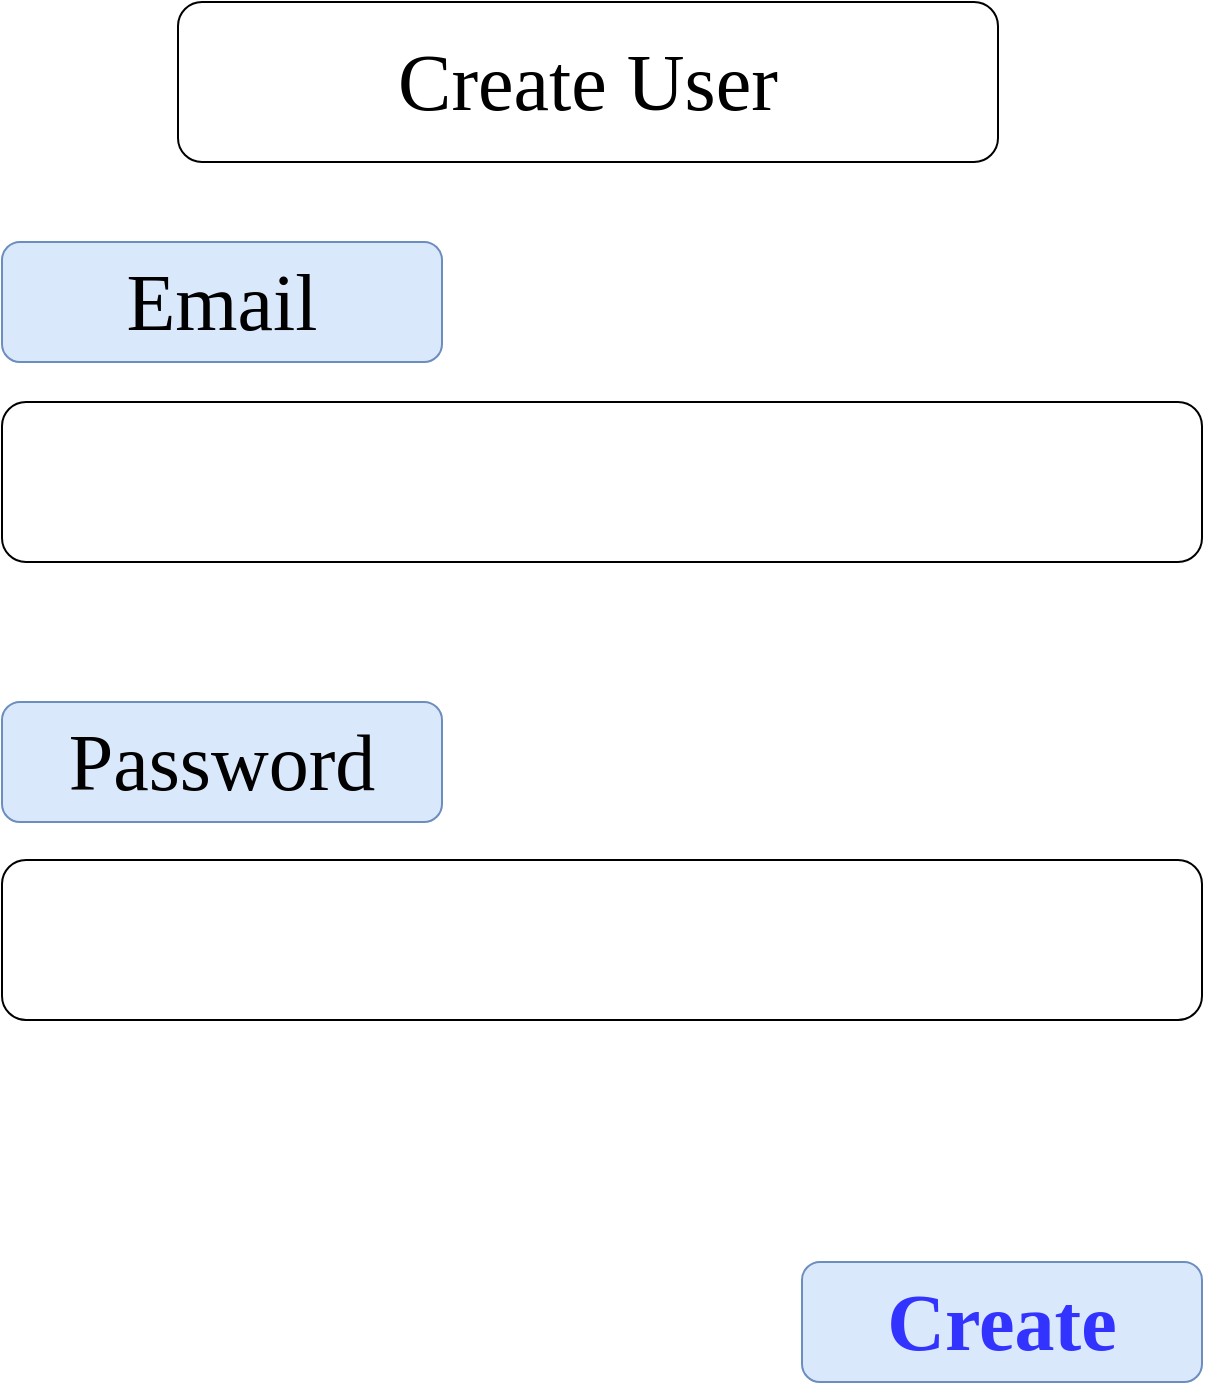 <mxfile version="12.7.9" pages="7"><diagram name="Create User" id="DhKm4FeZHnJltCwAlgJ4"><mxGraphModel dx="1038" dy="548" grid="1" gridSize="10" guides="1" tooltips="1" connect="1" arrows="1" fold="1" page="1" pageScale="1" pageWidth="827" pageHeight="1169" math="0" shadow="0"><root><mxCell id="63H4kp1CY63IGPNSQlDx-0"/><mxCell id="63H4kp1CY63IGPNSQlDx-1" parent="63H4kp1CY63IGPNSQlDx-0"/><mxCell id="63H4kp1CY63IGPNSQlDx-2" value="" style="rounded=1;whiteSpace=wrap;html=1;" vertex="1" parent="63H4kp1CY63IGPNSQlDx-1"><mxGeometry x="120" y="250" width="600" height="80" as="geometry"/></mxCell><mxCell id="63H4kp1CY63IGPNSQlDx-4" value="Password" style="rounded=1;whiteSpace=wrap;html=1;labelBackgroundColor=none;fontFamily=Comic Sans MS;fontSize=40;fillColor=#dae8fc;strokeColor=#6c8ebf;" vertex="1" parent="63H4kp1CY63IGPNSQlDx-1"><mxGeometry x="120" y="400" width="220" height="60" as="geometry"/></mxCell><mxCell id="63H4kp1CY63IGPNSQlDx-5" value="Email" style="rounded=1;whiteSpace=wrap;html=1;labelBackgroundColor=none;fontFamily=Comic Sans MS;fontSize=40;fillColor=#dae8fc;strokeColor=#6c8ebf;" vertex="1" parent="63H4kp1CY63IGPNSQlDx-1"><mxGeometry x="120" y="170" width="220" height="60" as="geometry"/></mxCell><mxCell id="63H4kp1CY63IGPNSQlDx-6" value="" style="rounded=1;html=1;fontStyle=0;spacingTop=0;verticalAlign=middle;" vertex="1" parent="63H4kp1CY63IGPNSQlDx-1"><mxGeometry x="120" y="479" width="600" height="80" as="geometry"/></mxCell><mxCell id="63H4kp1CY63IGPNSQlDx-7" value="Create User" style="rounded=1;whiteSpace=wrap;html=1;labelBackgroundColor=none;fontFamily=Comic Sans MS;fontSize=40;fontColor=#000000;" vertex="1" parent="63H4kp1CY63IGPNSQlDx-1"><mxGeometry x="208" y="50" width="410" height="80" as="geometry"/></mxCell><UserObject label="Create" link="data:page/id,iF8XYhhVuyt2sUa8Re-l" id="63H4kp1CY63IGPNSQlDx-8"><mxCell style="rounded=1;whiteSpace=wrap;fontFamily=Comic Sans MS;fontStyle=1;labelBackgroundColor=none;labelBorderColor=none;fontSize=40;fillColor=#dae8fc;strokeColor=#6c8ebf;fontColor=#3333FF;" vertex="1" parent="63H4kp1CY63IGPNSQlDx-1"><mxGeometry x="520" y="680" width="200" height="60" as="geometry"/></mxCell></UserObject></root></mxGraphModel></diagram><diagram id="iF8XYhhVuyt2sUa8Re-l" name="Login"><mxGraphModel dx="1038" dy="548" grid="1" gridSize="10" guides="1" tooltips="1" connect="1" arrows="1" fold="1" page="1" pageScale="1" pageWidth="827" pageHeight="1169" math="0" shadow="0"><root><mxCell id="0"/><mxCell id="1" parent="0"/><mxCell id="Qwh831EYQ3QYxAiygFoc-3" value="" style="rounded=1;whiteSpace=wrap;html=1;" parent="1" vertex="1"><mxGeometry x="120" y="250" width="600" height="80" as="geometry"/></mxCell><UserObject label="Login" link="data:page/id,Sd2NkQiY5RAnv91Zeken" id="Qwh831EYQ3QYxAiygFoc-5"><mxCell style="rounded=1;whiteSpace=wrap;fontFamily=Comic Sans MS;fontStyle=1;labelBackgroundColor=none;labelBorderColor=none;fontSize=40;fillColor=#dae8fc;strokeColor=#6c8ebf;fontColor=#3333FF;" parent="1" vertex="1"><mxGeometry x="520" y="680" width="200" height="60" as="geometry"/></mxCell></UserObject><mxCell id="Qwh831EYQ3QYxAiygFoc-6" value="Password" style="rounded=1;whiteSpace=wrap;html=1;labelBackgroundColor=none;fontFamily=Comic Sans MS;fontSize=40;fillColor=#dae8fc;strokeColor=#6c8ebf;" parent="1" vertex="1"><mxGeometry x="120" y="400" width="220" height="60" as="geometry"/></mxCell><mxCell id="Qwh831EYQ3QYxAiygFoc-7" value="Email" style="rounded=1;whiteSpace=wrap;html=1;labelBackgroundColor=none;fontFamily=Comic Sans MS;fontSize=40;fillColor=#dae8fc;strokeColor=#6c8ebf;" parent="1" vertex="1"><mxGeometry x="120" y="170" width="220" height="60" as="geometry"/></mxCell><mxCell id="Qwh831EYQ3QYxAiygFoc-4" value="" style="rounded=1;html=1;fontStyle=0;spacingTop=0;verticalAlign=middle;" parent="1" vertex="1"><mxGeometry x="120" y="479" width="600" height="80" as="geometry"/></mxCell><mxCell id="nJIDsauLssgDXjtTtxqk-1" value="Login" style="rounded=1;whiteSpace=wrap;html=1;labelBackgroundColor=none;fontFamily=Comic Sans MS;fontSize=40;fontColor=#000000;" parent="1" vertex="1"><mxGeometry x="208" y="50" width="410" height="80" as="geometry"/></mxCell><UserObject label="Create User" link="data:page/id,DhKm4FeZHnJltCwAlgJ4" id="_-gljl5VLf7-oKUavNHj-1"><mxCell style="rounded=1;whiteSpace=wrap;fontFamily=Comic Sans MS;fontStyle=1;labelBackgroundColor=none;labelBorderColor=none;fontSize=40;fillColor=#dae8fc;strokeColor=#6c8ebf;fontColor=#3333FF;" vertex="1" parent="1"><mxGeometry x="120" y="680" width="260" height="60" as="geometry"/></mxCell></UserObject></root></mxGraphModel></diagram><diagram name="Top" id="Sd2NkQiY5RAnv91Zeken"><mxGraphModel dx="1038" dy="548" grid="1" gridSize="10" guides="1" tooltips="1" connect="1" arrows="1" fold="1" page="1" pageScale="1" pageWidth="827" pageHeight="1169" math="0" shadow="0"><root><mxCell id="EBiq9MlZRx1Q6n752ye0-0"/><mxCell id="EBiq9MlZRx1Q6n752ye0-1" parent="EBiq9MlZRx1Q6n752ye0-0"/><UserObject label="List" link="data:page/id,tffJlWFSkHdRnNnR65R_" id="EBiq9MlZRx1Q6n752ye0-4"><mxCell style="rounded=1;whiteSpace=wrap;html=1;labelBackgroundColor=none;fontFamily=Comic Sans MS;fontSize=40;fillColor=#fff2cc;strokeColor=#d6b656;" vertex="1" parent="EBiq9MlZRx1Q6n752ye0-1"><mxGeometry x="200" y="800" width="440" height="90" as="geometry"/></mxCell></UserObject><UserObject label="Start" link="data:page/id,B2PMs0Gc2F-tyOvXso8u" id="EBiq9MlZRx1Q6n752ye0-5"><mxCell style="rounded=1;whiteSpace=wrap;html=1;labelBackgroundColor=none;fontFamily=Comic Sans MS;fontSize=40;fillColor=#fff2cc;strokeColor=#d6b656;" vertex="1" parent="EBiq9MlZRx1Q6n752ye0-1"><mxGeometry x="200" y="650" width="440" height="90" as="geometry"/></mxCell></UserObject><mxCell id="EBiq9MlZRx1Q6n752ye0-7" value="&lt;font&gt;&lt;font style=&quot;font-size: 100px&quot;&gt;Why?&lt;br&gt;&lt;/font&gt;&lt;br&gt;&lt;span style=&quot;font-size: 50px&quot;&gt;～人生を豊かにする自己分析～&lt;br&gt;&lt;/span&gt;&lt;br&gt;&lt;/font&gt;" style="rounded=1;whiteSpace=wrap;html=1;labelBackgroundColor=none;fontFamily=Comic Sans MS;fontSize=40;fillColor=#f5f5f5;strokeColor=#666666;fontColor=#333333;" vertex="1" parent="EBiq9MlZRx1Q6n752ye0-1"><mxGeometry x="53" y="100" width="720" height="400" as="geometry"/></mxCell><UserObject label="Log Out" link="data:page/id,iF8XYhhVuyt2sUa8Re-l" id="IGx459iKLUm4zBGHj80a-0"><mxCell style="rounded=1;whiteSpace=wrap;html=1;labelBackgroundColor=none;fontFamily=Comic Sans MS;fontSize=30;fillColor=#a20025;strokeColor=#6F0000;fontColor=#ffffff;" vertex="1" parent="EBiq9MlZRx1Q6n752ye0-1"><mxGeometry x="40" y="1070" width="191" height="60" as="geometry"/></mxCell></UserObject></root></mxGraphModel></diagram><diagram name="Start" id="B2PMs0Gc2F-tyOvXso8u"><mxGraphModel dx="1038" dy="548" grid="1" gridSize="10" guides="1" tooltips="1" connect="1" arrows="1" fold="1" page="1" pageScale="1" pageWidth="827" pageHeight="1169" math="0" shadow="0"><root><mxCell id="rkG91f7nroazuwV0VaTw-0"/><mxCell id="rkG91f7nroazuwV0VaTw-1" parent="rkG91f7nroazuwV0VaTw-0"/><UserObject label="Next" link="data:page/id,RsdhevAGrBfvHkR4aBNJ" id="rkG91f7nroazuwV0VaTw-2"><mxCell style="rounded=1;whiteSpace=wrap;html=1;labelBackgroundColor=none;fontFamily=Comic Sans MS;fontSize=40;fillColor=#fff2cc;strokeColor=#d6b656;" vertex="1" parent="rkG91f7nroazuwV0VaTw-1"><mxGeometry x="260" y="820" width="320" height="90" as="geometry"/></mxCell></UserObject><mxCell id="rkG91f7nroazuwV0VaTw-3" value="A" style="rounded=1;whiteSpace=wrap;html=1;labelBackgroundColor=none;fontFamily=Comic Sans MS;fontSize=40;" vertex="1" parent="rkG91f7nroazuwV0VaTw-1"><mxGeometry x="80" y="180" width="680" height="90" as="geometry"/></mxCell><mxCell id="MpsRdmahLLCTL4Skt5-0-0" value="Why?" style="text;html=1;strokeColor=none;fillColor=none;align=center;verticalAlign=middle;whiteSpace=wrap;rounded=0;labelBackgroundColor=none;fontFamily=Comic Sans MS;fontSize=40;fontColor=#000000;" vertex="1" parent="rkG91f7nroazuwV0VaTw-1"><mxGeometry x="40" y="100" width="110" height="50" as="geometry"/></mxCell><mxCell id="MpsRdmahLLCTL4Skt5-0-2" value="なのか？" style="text;html=1;strokeColor=none;fillColor=none;align=center;verticalAlign=middle;whiteSpace=wrap;rounded=0;labelBackgroundColor=none;fontFamily=Comic Sans MS;fontSize=40;fontColor=#000000;" vertex="1" parent="rkG91f7nroazuwV0VaTw-1"><mxGeometry x="610" y="290" width="200" height="50" as="geometry"/></mxCell><mxCell id="MpsRdmahLLCTL4Skt5-0-3" value="" style="shape=flexArrow;endArrow=classic;html=1;fontFamily=Comic Sans MS;fontSize=40;fontColor=#000000;fillColor=#0050ef;strokeColor=#001DBC;endWidth=88;endSize=18.33;" edge="1" parent="rkG91f7nroazuwV0VaTw-1"><mxGeometry width="50" height="50" relative="1" as="geometry"><mxPoint x="413" y="360" as="sourcePoint"/><mxPoint x="413" y="500" as="targetPoint"/></mxGeometry></mxCell><mxCell id="MpsRdmahLLCTL4Skt5-0-4" value="B" style="rounded=1;whiteSpace=wrap;html=1;labelBackgroundColor=none;fontFamily=Comic Sans MS;fontSize=40;" vertex="1" parent="rkG91f7nroazuwV0VaTw-1"><mxGeometry x="80" y="590" width="680" height="90" as="geometry"/></mxCell><mxCell id="MpsRdmahLLCTL4Skt5-0-5" value="だから" style="text;html=1;strokeColor=none;fillColor=none;align=center;verticalAlign=middle;whiteSpace=wrap;rounded=0;labelBackgroundColor=none;fontFamily=Comic Sans MS;fontSize=40;fontColor=#000000;" vertex="1" parent="rkG91f7nroazuwV0VaTw-1"><mxGeometry x="610" y="700" width="200" height="50" as="geometry"/></mxCell><mxCell id="MpsRdmahLLCTL4Skt5-0-6" value="Finish!" style="rounded=1;whiteSpace=wrap;html=1;labelBackgroundColor=none;fontFamily=Comic Sans MS;fontSize=40;fillColor=#f8cecc;strokeColor=#b85450;" vertex="1" parent="rkG91f7nroazuwV0VaTw-1"><mxGeometry x="550" y="1000" width="250" height="80" as="geometry"/></mxCell><UserObject label="TOPへ戻る" link="data:page/id,Sd2NkQiY5RAnv91Zeken" id="n91CH0sPlc-VqLgS5ppf-0"><mxCell style="rounded=1;whiteSpace=wrap;html=1;labelBackgroundColor=none;fontFamily=Comic Sans MS;fontSize=30;fillColor=#fff2cc;strokeColor=#d6b656;" vertex="1" parent="rkG91f7nroazuwV0VaTw-1"><mxGeometry x="40" y="1060" width="191" height="60" as="geometry"/></mxCell></UserObject></root></mxGraphModel></diagram><diagram name="Start2" id="RsdhevAGrBfvHkR4aBNJ"><mxGraphModel dx="1038" dy="548" grid="1" gridSize="10" guides="1" tooltips="1" connect="1" arrows="1" fold="1" page="1" pageScale="1" pageWidth="827" pageHeight="1169" math="0" shadow="0"><root><mxCell id="i2uMxT_aoVC36zXdum_N-0"/><mxCell id="i2uMxT_aoVC36zXdum_N-1" parent="i2uMxT_aoVC36zXdum_N-0"/><mxCell id="i2uMxT_aoVC36zXdum_N-2" value="Next" style="rounded=1;whiteSpace=wrap;html=1;labelBackgroundColor=none;fontFamily=Comic Sans MS;fontSize=40;fillColor=#fff2cc;strokeColor=#d6b656;" vertex="1" parent="i2uMxT_aoVC36zXdum_N-1"><mxGeometry x="260" y="820" width="320" height="90" as="geometry"/></mxCell><mxCell id="i2uMxT_aoVC36zXdum_N-3" value="B" style="rounded=1;whiteSpace=wrap;html=1;labelBackgroundColor=none;fontFamily=Comic Sans MS;fontSize=40;" vertex="1" parent="i2uMxT_aoVC36zXdum_N-1"><mxGeometry x="80" y="180" width="680" height="90" as="geometry"/></mxCell><mxCell id="i2uMxT_aoVC36zXdum_N-4" value="Why?" style="text;html=1;strokeColor=none;fillColor=none;align=center;verticalAlign=middle;whiteSpace=wrap;rounded=0;labelBackgroundColor=none;fontFamily=Comic Sans MS;fontSize=40;fontColor=#000000;" vertex="1" parent="i2uMxT_aoVC36zXdum_N-1"><mxGeometry x="40" y="100" width="110" height="50" as="geometry"/></mxCell><mxCell id="i2uMxT_aoVC36zXdum_N-5" value="なのか？" style="text;html=1;strokeColor=none;fillColor=none;align=center;verticalAlign=middle;whiteSpace=wrap;rounded=0;labelBackgroundColor=none;fontFamily=Comic Sans MS;fontSize=40;fontColor=#000000;" vertex="1" parent="i2uMxT_aoVC36zXdum_N-1"><mxGeometry x="610" y="290" width="200" height="50" as="geometry"/></mxCell><mxCell id="i2uMxT_aoVC36zXdum_N-6" value="" style="shape=flexArrow;endArrow=classic;html=1;fontFamily=Comic Sans MS;fontSize=40;fontColor=#000000;fillColor=#0050ef;strokeColor=#001DBC;endWidth=88;endSize=18.33;" edge="1" parent="i2uMxT_aoVC36zXdum_N-1"><mxGeometry width="50" height="50" relative="1" as="geometry"><mxPoint x="413" y="360" as="sourcePoint"/><mxPoint x="413" y="500" as="targetPoint"/></mxGeometry></mxCell><mxCell id="i2uMxT_aoVC36zXdum_N-7" value="C" style="rounded=1;whiteSpace=wrap;html=1;labelBackgroundColor=none;fontFamily=Comic Sans MS;fontSize=40;" vertex="1" parent="i2uMxT_aoVC36zXdum_N-1"><mxGeometry x="80" y="590" width="680" height="90" as="geometry"/></mxCell><mxCell id="i2uMxT_aoVC36zXdum_N-8" value="だから" style="text;html=1;strokeColor=none;fillColor=none;align=center;verticalAlign=middle;whiteSpace=wrap;rounded=0;labelBackgroundColor=none;fontFamily=Comic Sans MS;fontSize=40;fontColor=#000000;" vertex="1" parent="i2uMxT_aoVC36zXdum_N-1"><mxGeometry x="610" y="700" width="200" height="50" as="geometry"/></mxCell><UserObject label="Finish!" link="data:page/id,GyFS51Ifaa4OXzf3nVKf" id="i2uMxT_aoVC36zXdum_N-9"><mxCell style="rounded=1;whiteSpace=wrap;html=1;labelBackgroundColor=none;fontFamily=Comic Sans MS;fontSize=40;fillColor=#f8cecc;strokeColor=#b85450;" vertex="1" parent="i2uMxT_aoVC36zXdum_N-1"><mxGeometry x="550" y="1000" width="250" height="80" as="geometry"/></mxCell></UserObject><UserObject label="TOPへ戻る" link="data:page/id,Sd2NkQiY5RAnv91Zeken" id="frTofGjqAcMzfILJA7hE-1"><mxCell style="rounded=1;whiteSpace=wrap;html=1;labelBackgroundColor=none;fontFamily=Comic Sans MS;fontSize=30;fillColor=#fff2cc;strokeColor=#d6b656;" vertex="1" parent="i2uMxT_aoVC36zXdum_N-1"><mxGeometry x="40" y="1060" width="191" height="60" as="geometry"/></mxCell></UserObject></root></mxGraphModel></diagram><diagram name="Result" id="GyFS51Ifaa4OXzf3nVKf"><mxGraphModel dx="1038" dy="548" grid="1" gridSize="10" guides="1" tooltips="1" connect="1" arrows="1" fold="1" page="1" pageScale="1" pageWidth="827" pageHeight="1169" math="0" shadow="0"><root><mxCell id="3XEURrJ-ahuSrjZPwqZh-0"/><mxCell id="3XEURrJ-ahuSrjZPwqZh-1" parent="3XEURrJ-ahuSrjZPwqZh-0"/><mxCell id="3XEURrJ-ahuSrjZPwqZh-3" value="A" style="rounded=1;whiteSpace=wrap;html=1;labelBackgroundColor=none;fontFamily=Comic Sans MS;fontSize=40;" vertex="1" parent="3XEURrJ-ahuSrjZPwqZh-1"><mxGeometry x="80" y="240" width="680" height="90" as="geometry"/></mxCell><mxCell id="3XEURrJ-ahuSrjZPwqZh-7" value="C" style="rounded=1;whiteSpace=wrap;html=1;labelBackgroundColor=none;fontFamily=Comic Sans MS;fontSize=40;" vertex="1" parent="3XEURrJ-ahuSrjZPwqZh-1"><mxGeometry x="80" y="600" width="680" height="90" as="geometry"/></mxCell><UserObject label="TOPへ戻る" link="data:page/id,Sd2NkQiY5RAnv91Zeken" id="3XEURrJ-ahuSrjZPwqZh-10"><mxCell style="rounded=1;whiteSpace=wrap;html=1;labelBackgroundColor=none;fontFamily=Comic Sans MS;fontSize=30;fillColor=#fff2cc;strokeColor=#d6b656;" vertex="1" parent="3XEURrJ-ahuSrjZPwqZh-1"><mxGeometry x="40" y="1060" width="191" height="60" as="geometry"/></mxCell></UserObject><mxCell id="PgPfglA7pIeBUq9cMNlM-0" value="Result！" style="rounded=1;whiteSpace=wrap;html=1;labelBackgroundColor=none;fontFamily=Comic Sans MS;fontSize=40;fillColor=#f8cecc;strokeColor=#b85450;" vertex="1" parent="3XEURrJ-ahuSrjZPwqZh-1"><mxGeometry x="80" y="40" width="680" height="90" as="geometry"/></mxCell><mxCell id="sX5wSd9FZ9aD2oRbEUmR-0" value="" style="line;strokeWidth=4;html=1;perimeter=backbonePerimeter;points=[];outlineConnect=0;labelBackgroundColor=none;fillColor=#FFFF66;fontFamily=Comic Sans MS;fontSize=30;fontColor=#000000;" vertex="1" parent="3XEURrJ-ahuSrjZPwqZh-1"><mxGeometry x="8" y="140" width="810" height="10" as="geometry"/></mxCell><UserObject label="List" link="data:page/id,tffJlWFSkHdRnNnR65R_" id="xzZpTW6v0o2-UqCJxP4A-0"><mxCell style="rounded=1;whiteSpace=wrap;html=1;labelBackgroundColor=none;fontFamily=Comic Sans MS;fontSize=30;fillColor=#f8cecc;strokeColor=#b85450;" vertex="1" parent="3XEURrJ-ahuSrjZPwqZh-1"><mxGeometry x="590" y="1060" width="191" height="60" as="geometry"/></mxCell></UserObject><UserObject label="やり直す" link="data:page/id,B2PMs0Gc2F-tyOvXso8u" id="xzZpTW6v0o2-UqCJxP4A-1"><mxCell style="rounded=1;whiteSpace=wrap;html=1;labelBackgroundColor=none;fontFamily=Comic Sans MS;fontSize=30;fillColor=#a20025;strokeColor=#6F0000;fontColor=#ffffff;" vertex="1" parent="3XEURrJ-ahuSrjZPwqZh-1"><mxGeometry x="317.5" y="1060" width="191" height="60" as="geometry"/></mxCell></UserObject><mxCell id="xzZpTW6v0o2-UqCJxP4A-3" value="" style="line;strokeWidth=4;html=1;perimeter=backbonePerimeter;points=[];outlineConnect=0;labelBackgroundColor=none;fillColor=#FFFF66;fontFamily=Comic Sans MS;fontSize=30;fontColor=#000000;" vertex="1" parent="3XEURrJ-ahuSrjZPwqZh-1"><mxGeometry x="8" y="1010" width="810" height="10" as="geometry"/></mxCell><mxCell id="xzZpTW6v0o2-UqCJxP4A-5" value="" style="shape=flexArrow;endArrow=classic;html=1;fontFamily=Comic Sans MS;fontSize=40;fontColor=#000000;fillColor=#000000;strokeColor=#001DBC;endWidth=11;endSize=12.87;width=7;" edge="1" parent="3XEURrJ-ahuSrjZPwqZh-1"><mxGeometry width="50" height="50" relative="1" as="geometry"><mxPoint x="419.5" y="340" as="sourcePoint"/><mxPoint x="419.5" y="410" as="targetPoint"/></mxGeometry></mxCell><mxCell id="xzZpTW6v0o2-UqCJxP4A-6" value="B" style="rounded=1;whiteSpace=wrap;html=1;labelBackgroundColor=none;fontFamily=Comic Sans MS;fontSize=40;" vertex="1" parent="3XEURrJ-ahuSrjZPwqZh-1"><mxGeometry x="80" y="420" width="680" height="90" as="geometry"/></mxCell><mxCell id="bW3Bs7hSSxHEF4EReLnr-0" value="" style="shape=flexArrow;endArrow=classic;html=1;fontFamily=Comic Sans MS;fontSize=40;fontColor=#000000;fillColor=#000000;strokeColor=#001DBC;endWidth=11;endSize=12.87;width=7;" edge="1" parent="3XEURrJ-ahuSrjZPwqZh-1"><mxGeometry width="50" height="50" relative="1" as="geometry"><mxPoint x="419.5" y="520" as="sourcePoint"/><mxPoint x="419.5" y="590" as="targetPoint"/></mxGeometry></mxCell><mxCell id="7vvwhKnR14ZBu-xagXW4-0" value="Why?" style="text;html=1;strokeColor=none;fillColor=none;align=center;verticalAlign=middle;whiteSpace=wrap;rounded=0;labelBackgroundColor=none;fontFamily=Comic Sans MS;fontSize=40;fontColor=#000000;" vertex="1" parent="3XEURrJ-ahuSrjZPwqZh-1"><mxGeometry x="40" y="180" width="110" height="50" as="geometry"/></mxCell></root></mxGraphModel></diagram><diagram name="List" id="tffJlWFSkHdRnNnR65R_"><mxGraphModel dx="1038" dy="499" grid="1" gridSize="10" guides="1" tooltips="1" connect="1" arrows="1" fold="1" page="1" pageScale="1" pageWidth="827" pageHeight="1169" math="0" shadow="0"><root><mxCell id="9h8fqjiYrtKRkhqo_8cN-0"/><mxCell id="9h8fqjiYrtKRkhqo_8cN-1" parent="9h8fqjiYrtKRkhqo_8cN-0"/><UserObject label="..." link="data:page/id,GyFS51Ifaa4OXzf3nVKf" id="9h8fqjiYrtKRkhqo_8cN-3"><mxCell style="rounded=1;whiteSpace=wrap;html=1;labelBackgroundColor=none;fontFamily=Comic Sans MS;fontSize=40;" vertex="1" parent="9h8fqjiYrtKRkhqo_8cN-1"><mxGeometry x="80" y="200" width="680" height="90" as="geometry"/></mxCell></UserObject><mxCell id="b9KY7tdJaw-3yH2goCAx-0" value="List" style="rounded=1;whiteSpace=wrap;html=1;labelBackgroundColor=none;fontFamily=Comic Sans MS;fontSize=40;fillColor=#f8cecc;strokeColor=#b85450;" vertex="1" parent="9h8fqjiYrtKRkhqo_8cN-1"><mxGeometry x="80" y="40" width="680" height="90" as="geometry"/></mxCell><UserObject label="..." link="data:page/id,GyFS51Ifaa4OXzf3nVKf" id="A7Fc4AB0nA0mXM_vSXn1-0"><mxCell style="rounded=1;whiteSpace=wrap;html=1;labelBackgroundColor=none;fontFamily=Comic Sans MS;fontSize=40;" vertex="1" parent="9h8fqjiYrtKRkhqo_8cN-1"><mxGeometry x="80" y="320" width="680" height="90" as="geometry"/></mxCell></UserObject><UserObject label="..." link="data:page/id,GyFS51Ifaa4OXzf3nVKf" id="A7Fc4AB0nA0mXM_vSXn1-1"><mxCell style="rounded=1;whiteSpace=wrap;html=1;labelBackgroundColor=none;fontFamily=Comic Sans MS;fontSize=40;" vertex="1" parent="9h8fqjiYrtKRkhqo_8cN-1"><mxGeometry x="80" y="440" width="680" height="90" as="geometry"/></mxCell></UserObject><UserObject label="..." link="data:page/id,GyFS51Ifaa4OXzf3nVKf" id="A7Fc4AB0nA0mXM_vSXn1-2"><mxCell style="rounded=1;whiteSpace=wrap;html=1;labelBackgroundColor=none;fontFamily=Comic Sans MS;fontSize=40;" vertex="1" parent="9h8fqjiYrtKRkhqo_8cN-1"><mxGeometry x="80" y="560" width="680" height="90" as="geometry"/></mxCell></UserObject><UserObject label="..." link="data:page/id,GyFS51Ifaa4OXzf3nVKf" id="A7Fc4AB0nA0mXM_vSXn1-3"><mxCell style="rounded=1;whiteSpace=wrap;html=1;labelBackgroundColor=none;fontFamily=Comic Sans MS;fontSize=40;" vertex="1" parent="9h8fqjiYrtKRkhqo_8cN-1"><mxGeometry x="80" y="680" width="680" height="90" as="geometry"/></mxCell></UserObject><UserObject label="..." link="data:page/id,GyFS51Ifaa4OXzf3nVKf" id="A7Fc4AB0nA0mXM_vSXn1-4"><mxCell style="rounded=1;whiteSpace=wrap;html=1;labelBackgroundColor=none;fontFamily=Comic Sans MS;fontSize=40;" vertex="1" parent="9h8fqjiYrtKRkhqo_8cN-1"><mxGeometry x="80" y="800" width="680" height="90" as="geometry"/></mxCell></UserObject><UserObject label="..." link="data:page/id,GyFS51Ifaa4OXzf3nVKf" id="A7Fc4AB0nA0mXM_vSXn1-5"><mxCell style="rounded=1;whiteSpace=wrap;html=1;labelBackgroundColor=none;fontFamily=Comic Sans MS;fontSize=40;" vertex="1" parent="9h8fqjiYrtKRkhqo_8cN-1"><mxGeometry x="80" y="920" width="680" height="90" as="geometry"/></mxCell></UserObject><mxCell id="A7Fc4AB0nA0mXM_vSXn1-7" value="" style="line;strokeWidth=4;html=1;perimeter=backbonePerimeter;points=[];outlineConnect=0;labelBackgroundColor=none;fillColor=#FFFF66;fontFamily=Comic Sans MS;fontSize=30;fontColor=#000000;" vertex="1" parent="9h8fqjiYrtKRkhqo_8cN-1"><mxGeometry x="10" y="150" width="810" height="10" as="geometry"/></mxCell><mxCell id="eg7BeOCMKfitkG8TZR5a-0" value="" style="line;strokeWidth=4;html=1;perimeter=backbonePerimeter;points=[];outlineConnect=0;labelBackgroundColor=none;fillColor=#FFFF66;fontFamily=Comic Sans MS;fontSize=30;fontColor=#000000;" vertex="1" parent="9h8fqjiYrtKRkhqo_8cN-1"><mxGeometry x="10" y="1030" width="810" height="10" as="geometry"/></mxCell><UserObject label="TOPへ戻る" link="data:page/id,Sd2NkQiY5RAnv91Zeken" id="eAf14sQWb4gKQ9fuKfyu-0"><mxCell style="rounded=1;whiteSpace=wrap;html=1;labelBackgroundColor=none;fontFamily=Comic Sans MS;fontSize=30;fillColor=#fff2cc;strokeColor=#d6b656;" vertex="1" parent="9h8fqjiYrtKRkhqo_8cN-1"><mxGeometry x="40" y="1070" width="191" height="60" as="geometry"/></mxCell></UserObject></root></mxGraphModel></diagram></mxfile>